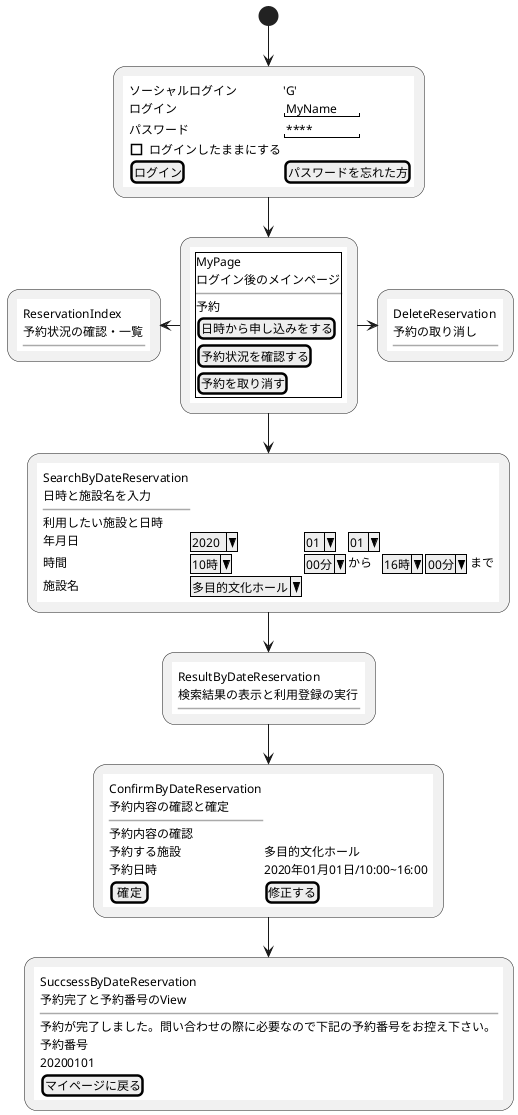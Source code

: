 @startuml
(*) --> "
{{
salt
{
	ソーシャルログイン	|   'G'
	ログイン    | "MyName   "
	パスワード | "****     "
	[] ログインしたままにする
	[ログイン] | [  パスワードを忘れた方   ]
}
}}
" as Login

Login -down-> "
{{
salt
{+
	MyPage

	ログイン後のメインページ

~~
	予約
	[日時から申し込みをする]
	[予約状況を確認する]
	[予約を取り消す]
}
}}
" as MyPage

MyPage -down-> "
{{
salt
{
	SearchByDateReservation
	日時と施設名を入力
~~

	利用したい施設と日時

	年月日|^2020^|^01^|^01^
	時間|^10時^|^00分^| から |^16時^| |^00分^| まで
	施設名|^多目的文化ホール^
}
}}
" as Search

MyPage -left-> "
{{
salt
{
	ReservationIndex
	予約状況の確認・一覧
~~

}
}}
" as Index

MyPage -right-> "
{{
salt
{
	DeleteReservation
	予約の取り消し
~~

}
}}
" as Delete



Search -down-> "
{{
salt
{
	ResultByDateReservation
	検索結果の表示と利用登録の実行
~~
	
	
}
}}
" as Result

Result -down-> "
{{
salt
{
	ConfirmByDateReservation
	予約内容の確認と確定
~~
	予約内容の確認

	予約する施設|多目的文化ホール
	予約日時|2020年01月01日/10:00~16:00
	[ 確定 ]|[ 修正する ]
}
}}
" as Confirm

Confirm -down-> "
{{
salt
{
	SuccsessByDateReservation
	予約完了と予約番号のView
~~
	予約が完了しました。問い合わせの際に必要なので下記の予約番号をお控え下さい。
	予約番号
	20200101
	[ マイページに戻る ]
}



}}
"




@enduml